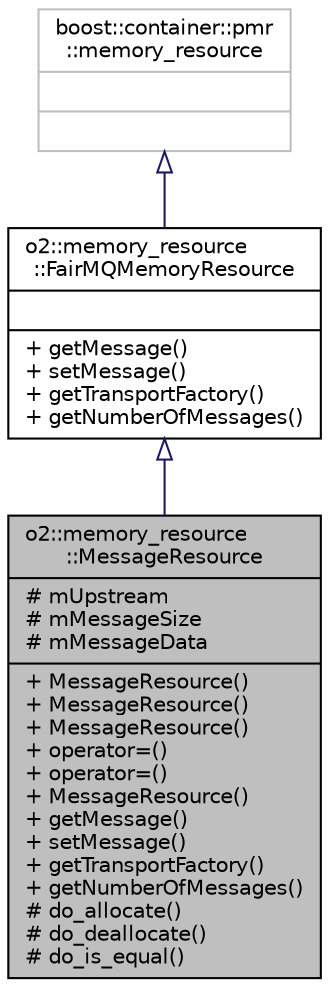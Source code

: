 digraph "o2::memory_resource::MessageResource"
{
 // INTERACTIVE_SVG=YES
  bgcolor="transparent";
  edge [fontname="Helvetica",fontsize="10",labelfontname="Helvetica",labelfontsize="10"];
  node [fontname="Helvetica",fontsize="10",shape=record];
  Node1 [label="{o2::memory_resource\l::MessageResource\n|# mUpstream\l# mMessageSize\l# mMessageData\l|+ MessageResource()\l+ MessageResource()\l+ MessageResource()\l+ operator=()\l+ operator=()\l+ MessageResource()\l+ getMessage()\l+ setMessage()\l+ getTransportFactory()\l+ getNumberOfMessages()\l# do_allocate()\l# do_deallocate()\l# do_is_equal()\l}",height=0.2,width=0.4,color="black", fillcolor="grey75", style="filled" fontcolor="black"];
  Node2 -> Node1 [dir="back",color="midnightblue",fontsize="10",style="solid",arrowtail="onormal",fontname="Helvetica"];
  Node2 [label="{o2::memory_resource\l::FairMQMemoryResource\n||+ getMessage()\l+ setMessage()\l+ getTransportFactory()\l+ getNumberOfMessages()\l}",height=0.2,width=0.4,color="black",URL="$d6/d00/classo2_1_1memory__resource_1_1FairMQMemoryResource.html",tooltip="All FairMQ related memory resources need to inherit from this interface class for the getMessage() ap..."];
  Node3 -> Node2 [dir="back",color="midnightblue",fontsize="10",style="solid",arrowtail="onormal",fontname="Helvetica"];
  Node3 [label="{boost::container::pmr\l::memory_resource\n||}",height=0.2,width=0.4,color="grey75"];
}
